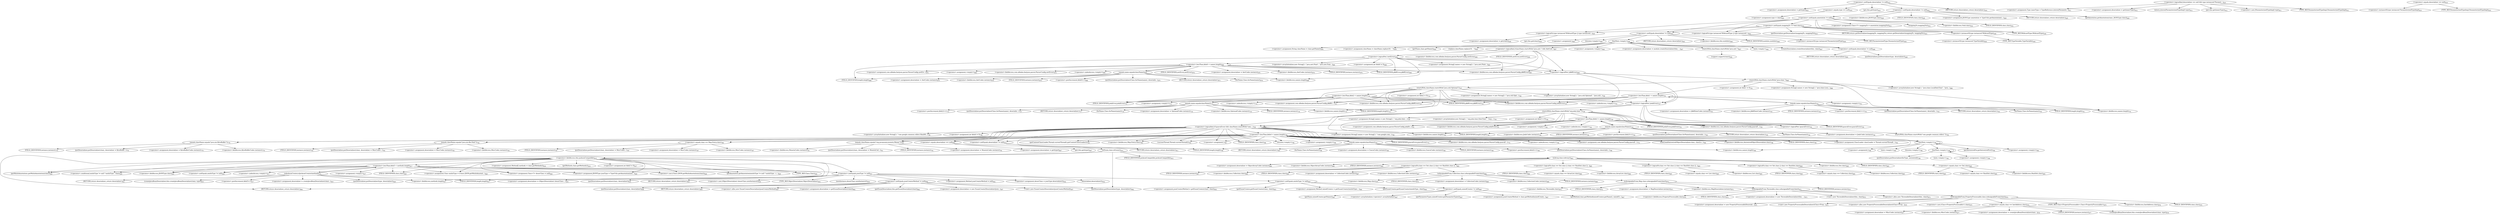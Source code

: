 digraph "getDeserializer" {  
"1599" [label = <(&lt;operator&gt;.assignment,deserializer = get(type))<SUB>623</SUB>> ]
"1666" [label = <(&lt;operator&gt;.assignment,)<SUB>646</SUB>> ]
"1697" [label = <(&lt;operator&gt;.assignment,String className = clazz.getName())<SUB>654</SUB>> ]
"1701" [label = <(&lt;operator&gt;.assignment,className = className.replace('$', '.'))<SUB>655</SUB>> ]
"2081" [label = <(&lt;operator&gt;.assignment,ClassLoader classLoader = Thread.currentThread(...)<SUB>794</SUB>> ]
"2424" [label = <(putDeserializer,putDeserializer(type, deserializer))<SUB>882</SUB>> ]
"2427" [label = <(RETURN,return deserializer;,return deserializer;)<SUB>884</SUB>> ]
"1564" [label = <(&lt;operator&gt;.logicalAnd,deserializer == null &amp;&amp; type instanceof Paramet...)<SUB>610</SUB>> ]
"1585" [label = <(&lt;operator&gt;.notEquals,deserializer != null)<SUB>615</SUB>> ]
"1592" [label = <(&lt;operator&gt;.equals,type == null)<SUB>619</SUB>> ]
"1601" [label = <(get,this.get(type))<SUB>623</SUB>> ]
"1604" [label = <(&lt;operator&gt;.notEquals,deserializer != null)<SUB>624</SUB>> ]
"1612" [label = <(&lt;operator&gt;.assignment,JSONType annotation = TypeUtils.getAnnotation(c...)<SUB>629</SUB>> ]
"1642" [label = <(&lt;operator&gt;.logicalOr,type instanceof WildcardType || type instanceof...)<SUB>638</SUB>> ]
"1659" [label = <(&lt;operator&gt;.notEquals,deserializer != null)<SUB>642</SUB>> ]
"1668" [label = <(iterator,&lt;empty&gt;)<SUB>646</SUB>> ]
"1673" [label = <(hasNext,&lt;empty&gt;)<SUB>646</SUB>> ]
"1699" [label = <(getName,clazz.getName())<SUB>654</SUB>> ]
"1703" [label = <(replace,className.replace('$', '.'))<SUB>655</SUB>> ]
"1708" [label = <(&lt;operator&gt;.logicalAnd,//
className.startsWith(&quot;java.awt.&quot;) &amp;&amp; AwtCod...)<SUB>657</SUB>> ]
"1780" [label = <(&lt;operator&gt;.logicalNot,!jdk8Error)<SUB>683</SUB>> ]
"1900" [label = <(&lt;operator&gt;.logicalNot,!jodaError)<SUB>727</SUB>> ]
"1968" [label = <(&lt;operator&gt;.logicalAnd,//
(!guavaError) &amp;&amp; className.startsWith(&quot;com....)<SUB>755</SUB>> ]
"2031" [label = <(equals,className.equals(&quot;java.nio.ByteBuffer&quot;))<SUB>778</SUB>> ]
"2043" [label = <(equals,className.equals(&quot;java.nio.file.Path&quot;))<SUB>782</SUB>> ]
"2055" [label = <(&lt;operator&gt;.equals,clazz == Map.Entry.class)<SUB>786</SUB>> ]
"2069" [label = <(equals,className.equals(&quot;org.javamoney.moneta.Money&quot;))<SUB>790</SUB>> ]
"2083" [label = <(getContextClassLoader,Thread.currentThread().getContextClassLoader())<SUB>794</SUB>> ]
"2128" [label = <(&lt;operator&gt;.equals,deserializer == null)<SUB>806</SUB>> ]
"2137" [label = <(&lt;operator&gt;.notEquals,deserializer != null)<SUB>810</SUB>> ]
"2144" [label = <(isEnum,clazz.isEnum())<SUB>814</SUB>> ]
"1565" [label = <(&lt;operator&gt;.equals,deserializer == null)<SUB>610</SUB>> ]
"1568" [label = <(&lt;operator&gt;.instanceOf,type instanceof ParameterizedTypeImpl)<SUB>610</SUB>> ]
"1573" [label = <(&lt;operator&gt;.assignment,Type innerType = TypeReference.intern((Paramete...)<SUB>611</SUB>> ]
"1580" [label = <(&lt;operator&gt;.assignment,deserializer = get(innerType))<SUB>612</SUB>> ]
"1589" [label = <(RETURN,return deserializer;,return deserializer;)<SUB>616</SUB>> ]
"1596" [label = <(&lt;operator&gt;.assignment,type = clazz)<SUB>620</SUB>> ]
"1608" [label = <(RETURN,return deserializer;,return deserializer;)<SUB>625</SUB>> ]
"1614" [label = <(getAnnotation,getAnnotation(clazz, JSONType.class))<SUB>629</SUB>> ]
"1621" [label = <(&lt;operator&gt;.notEquals,annotation != null)<SUB>630</SUB>> ]
"1643" [label = <(&lt;operator&gt;.logicalOr,type instanceof WildcardType || type instanceof...)<SUB>638</SUB>> ]
"1650" [label = <(&lt;operator&gt;.instanceOf,type instanceof ParameterizedType)<SUB>638</SUB>> ]
"1654" [label = <(&lt;operator&gt;.assignment,deserializer = get(clazz))<SUB>639</SUB>> ]
"1663" [label = <(RETURN,return deserializer;,return deserializer;)<SUB>643</SUB>> ]
"1669" [label = <(&lt;operator&gt;.fieldAccess,this.modules)<SUB>646</SUB>> ]
"1677" [label = <(&lt;operator&gt;.assignment,&lt;empty&gt;)<SUB>646</SUB>> ]
"1681" [label = <(&lt;operator&gt;.assignment,deserializer = module.createDeserializer(this, ...)<SUB>647</SUB>> ]
"1709" [label = <(startsWith,className.startsWith(&quot;java.awt.&quot;))<SUB>657</SUB>> ]
"1712" [label = <(support,support(clazz))<SUB>658</SUB>> ]
"1781" [label = <(&lt;operator&gt;.fieldAccess,com.alibaba.fastjson.parser.ParserConfig.jdk8Error)<SUB>683</SUB>> ]
"1901" [label = <(&lt;operator&gt;.fieldAccess,com.alibaba.fastjson.parser.ParserConfig.jodaError)<SUB>727</SUB>> ]
"1969" [label = <(&lt;operator&gt;.logicalNot,!guavaError)<SUB>755</SUB>> ]
"1973" [label = <(startsWith,className.startsWith(&quot;com.google.common.collect.&quot;))<SUB>756</SUB>> ]
"2035" [label = <(putDeserializer,putDeserializer(clazz, deserializer = ByteBuffe...)<SUB>779</SUB>> ]
"2047" [label = <(putDeserializer,putDeserializer(clazz, deserializer = MiscCodec...)<SUB>783</SUB>> ]
"2057" [label = <(&lt;operator&gt;.fieldAccess,Map.Entry.class)<SUB>786</SUB>> ]
"2061" [label = <(putDeserializer,putDeserializer(clazz, deserializer = MiscCodec...)<SUB>787</SUB>> ]
"2073" [label = <(putDeserializer,putDeserializer(clazz, deserializer = MonetaCod...)<SUB>791</SUB>> ]
"2084" [label = <(currentThread,Thread.currentThread())<SUB>794</SUB>> ]
"2089" [label = <(&lt;operator&gt;.assignment,)<SUB>796</SUB>> ]
"2132" [label = <(&lt;operator&gt;.assignment,deserializer = get(type))<SUB>807</SUB>> ]
"2141" [label = <(RETURN,return deserializer;,return deserializer;)<SUB>811</SUB>> ]
"2192" [label = <(&lt;operator&gt;.assignment,Class mixInType = (Class) JSON.getMixInAnnotati...)<SUB>826</SUB>> ]
"2200" [label = <(&lt;operator&gt;.assignment,Class&lt;?&gt; deserClass = null)<SUB>828</SUB>> ]
"2204" [label = <(&lt;operator&gt;.assignment,JSONType jsonType = TypeUtils.getAnnotation(mix...)<SUB>829</SUB>> ]
"2242" [label = <(&lt;operator&gt;.assignment,Method jsonCreatorMethod = null)<SUB>842</SUB>> ]
"2297" [label = <(&lt;operator&gt;.assignment,deserializer = getEnumDeserializer(clazz))<SUB>862</SUB>> ]
"1570" [label = <(TYPE_REF,ParameterizedTypeImpl,ParameterizedTypeImpl)<SUB>610</SUB>> ]
"1575" [label = <(intern,intern((ParameterizedTypeImpl) type))<SUB>611</SUB>> ]
"1582" [label = <(get,this.get(innerType))<SUB>612</SUB>> ]
"1617" [label = <(&lt;operator&gt;.fieldAccess,JSONType.class)<SUB>629</SUB>> ]
"1626" [label = <(&lt;operator&gt;.assignment,Class&lt;?&gt; mappingTo = annotation.mappingTo())<SUB>631</SUB>> ]
"1644" [label = <(&lt;operator&gt;.instanceOf,type instanceof WildcardType)<SUB>638</SUB>> ]
"1647" [label = <(&lt;operator&gt;.instanceOf,type instanceof TypeVariable)<SUB>638</SUB>> ]
"1652" [label = <(TYPE_REF,ParameterizedType,ParameterizedType)<SUB>638</SUB>> ]
"1656" [label = <(get,this.get(clazz))<SUB>639</SUB>> ]
"1671" [label = <(FIELD_IDENTIFIER,modules,modules)<SUB>646</SUB>> ]
"1679" [label = <(next,&lt;empty&gt;)<SUB>646</SUB>> ]
"1683" [label = <(createDeserializer,createDeserializer(this, clazz))<SUB>647</SUB>> ]
"1687" [label = <(&lt;operator&gt;.notEquals,deserializer != null)<SUB>648</SUB>> ]
"1717" [label = <(&lt;operator&gt;.logicalNot,!awtError)<SUB>659</SUB>> ]
"1783" [label = <(FIELD_IDENTIFIER,jdk8Error,jdk8Error)<SUB>683</SUB>> ]
"1903" [label = <(FIELD_IDENTIFIER,jodaError,jodaError)<SUB>727</SUB>> ]
"1970" [label = <(&lt;operator&gt;.fieldAccess,com.alibaba.fastjson.parser.ParserConfig.guavaE...)<SUB>755</SUB>> ]
"2037" [label = <(&lt;operator&gt;.assignment,deserializer = ByteBufferCodec.instance)<SUB>779</SUB>> ]
"2049" [label = <(&lt;operator&gt;.assignment,deserializer = MiscCodec.instance)<SUB>783</SUB>> ]
"2059" [label = <(FIELD_IDENTIFIER,class,class)<SUB>786</SUB>> ]
"2063" [label = <(&lt;operator&gt;.assignment,deserializer = MiscCodec.instance)<SUB>787</SUB>> ]
"2075" [label = <(&lt;operator&gt;.assignment,deserializer = MonetaCodec.instance)<SUB>791</SUB>> ]
"2091" [label = <(iterator,&lt;empty&gt;)<SUB>796</SUB>> ]
"2099" [label = <(hasNext,&lt;empty&gt;)<SUB>796</SUB>> ]
"2134" [label = <(get,this.get(type))<SUB>807</SUB>> ]
"2148" [label = <(&lt;operator&gt;.fieldAccess,this.jacksonCompatible)<SUB>815</SUB>> ]
"2194" [label = <(&lt;operator&gt;.cast,(Class) JSON.getMixInAnnotations(clazz))<SUB>826</SUB>> ]
"2206" [label = <(getAnnotation,getAnnotation(mixInType != null ? mixInType : c...)<SUB>829</SUB>> ]
"2218" [label = <(&lt;operator&gt;.notEquals,jsonType != null)<SUB>831</SUB>> ]
"2246" [label = <(&lt;operator&gt;.notEquals,mixInType != null)<SUB>843</SUB>> ]
"2282" [label = <(&lt;operator&gt;.notEquals,jsonCreatorMethod != null)<SUB>856</SUB>> ]
"2299" [label = <(getEnumDeserializer,this.getEnumDeserializer(clazz))<SUB>862</SUB>> ]
"2303" [label = <(isArray,clazz.isArray())<SUB>863</SUB>> ]
"1577" [label = <(&lt;operator&gt;.cast,(ParameterizedTypeImpl) type)<SUB>611</SUB>> ]
"1619" [label = <(FIELD_IDENTIFIER,class,class)<SUB>629</SUB>> ]
"1628" [label = <(mappingTo,mappingTo())<SUB>631</SUB>> ]
"1631" [label = <(&lt;operator&gt;.notEquals,mappingTo != Void.class)<SUB>632</SUB>> ]
"1646" [label = <(TYPE_REF,WildcardType,WildcardType)<SUB>638</SUB>> ]
"1649" [label = <(TYPE_REF,TypeVariable,TypeVariable)<SUB>638</SUB>> ]
"1691" [label = <(putDeserializer,putDeserializer(type, deserializer))<SUB>649</SUB>> ]
"1694" [label = <(RETURN,return deserializer;,return deserializer;)<SUB>650</SUB>> ]
"1718" [label = <(&lt;operator&gt;.fieldAccess,com.alibaba.fastjson.parser.ParserConfig.awtError)<SUB>659</SUB>> ]
"1723" [label = <(&lt;operator&gt;.assignment,String[] names = new String[] { &quot;java.awt.Point...)<SUB>660</SUB>> ]
"1774" [label = <(&lt;operator&gt;.assignment,deserializer = AwtCodec.instance)<SUB>679</SUB>> ]
"1972" [label = <(FIELD_IDENTIFIER,guavaError,guavaError)<SUB>755</SUB>> ]
"1980" [label = <(&lt;operator&gt;.assignment,String[] names = new String[] { &quot;com.google.com...)<SUB>758</SUB>> ]
"2039" [label = <(&lt;operator&gt;.fieldAccess,ByteBufferCodec.instance)<SUB>779</SUB>> ]
"2051" [label = <(&lt;operator&gt;.fieldAccess,MiscCodec.instance)<SUB>783</SUB>> ]
"2065" [label = <(&lt;operator&gt;.fieldAccess,MiscCodec.instance)<SUB>787</SUB>> ]
"2077" [label = <(&lt;operator&gt;.fieldAccess,MonetaCodec.instance)<SUB>791</SUB>> ]
"2092" [label = <(load,load(AutowiredObjectDeserializer.class, classLo...)<SUB>796</SUB>> ]
"2103" [label = <(&lt;operator&gt;.assignment,&lt;empty&gt;)<SUB>796</SUB>> ]
"2108" [label = <(&lt;operator&gt;.assignment,)<SUB>798</SUB>> ]
"2150" [label = <(FIELD_IDENTIFIER,jacksonCompatible,jacksonCompatible)<SUB>815</SUB>> ]
"2153" [label = <(&lt;operator&gt;.assignment,Method[] methods = clazz.getMethods())<SUB>816</SUB>> ]
"2195" [label = <(TYPE_REF,Class,Class)<SUB>826</SUB>> ]
"2196" [label = <(getMixInAnnotations,getMixInAnnotations(clazz))<SUB>826</SUB>> ]
"2208" [label = <(&lt;operator&gt;.conditional,mixInType != null ? mixInType : clazz)<SUB>829</SUB>> ]
"2214" [label = <(&lt;operator&gt;.fieldAccess,JSONType.class)<SUB>829</SUB>> ]
"2222" [label = <(&lt;operator&gt;.assignment,deserClass = jsonType.deserializer())<SUB>832</SUB>> ]
"2251" [label = <(&lt;operator&gt;.assignment,Method mixedCreator = getEnumCreator(mixInType,...)<SUB>844</SUB>> ]
"2286" [label = <(&lt;operator&gt;.assignment,deserializer = new EnumCreatorDeserializer(json...)<SUB>857</SUB>> ]
"2289" [label = <(&lt;init&gt;,new EnumCreatorDeserializer(jsonCreatorMethod))<SUB>857</SUB>> ]
"2292" [label = <(putDeserializer,putDeserializer(clazz, deserializer))<SUB>858</SUB>> ]
"2295" [label = <(RETURN,return deserializer;,return deserializer;)<SUB>859</SUB>> ]
"2306" [label = <(&lt;operator&gt;.assignment,deserializer = ObjectArrayCodec.instance)<SUB>864</SUB>> ]
"1578" [label = <(TYPE_REF,ParameterizedTypeImpl,ParameterizedTypeImpl)<SUB>611</SUB>> ]
"1633" [label = <(&lt;operator&gt;.fieldAccess,Void.class)<SUB>632</SUB>> ]
"1637" [label = <(RETURN,return getDeserializer(mappingTo, mappingTo);,return getDeserializer(mappingTo, mappingTo);)<SUB>633</SUB>> ]
"1720" [label = <(FIELD_IDENTIFIER,awtError,awtError)<SUB>659</SUB>> ]
"1725" [label = <(&lt;operator&gt;.arrayInitializer,new String[] { &quot;java.awt.Point&quot;, &quot;java.awt.Font...)<SUB>660</SUB>> ]
"1776" [label = <(&lt;operator&gt;.fieldAccess,AwtCodec.instance)<SUB>679</SUB>> ]
"1788" [label = <(startsWith,className.startsWith(&quot;java.time.&quot;))<SUB>685</SUB>> ]
"1894" [label = <(&lt;operator&gt;.assignment,com.alibaba.fastjson.parser.ParserConfig.jdk8Er...)<SUB>723</SUB>> ]
"1908" [label = <(startsWith,className.startsWith(&quot;org.joda.time.&quot;))<SUB>729</SUB>> ]
"1962" [label = <(&lt;operator&gt;.assignment,com.alibaba.fastjson.parser.ParserConfig.jodaEr...)<SUB>751</SUB>> ]
"1982" [label = <(&lt;operator&gt;.arrayInitializer,new String[] { &quot;com.google.common.collect.HashM...)<SUB>758</SUB>> ]
"1990" [label = <(&lt;operator&gt;.assignment,int $idx4 = 0)<SUB>766</SUB>> ]
"1993" [label = <(&lt;operator&gt;.lessThan,$idx4 &lt; names.length)<SUB>766</SUB>> ]
"1998" [label = <(&lt;operator&gt;.postIncrement,$idx4++)<SUB>766</SUB>> ]
"2025" [label = <(&lt;operator&gt;.assignment,com.alibaba.fastjson.parser.ParserConfig.guavaE...)<SUB>774</SUB>> ]
"2041" [label = <(FIELD_IDENTIFIER,instance,instance)<SUB>779</SUB>> ]
"2053" [label = <(FIELD_IDENTIFIER,instance,instance)<SUB>783</SUB>> ]
"2067" [label = <(FIELD_IDENTIFIER,instance,instance)<SUB>787</SUB>> ]
"2079" [label = <(FIELD_IDENTIFIER,instance,instance)<SUB>791</SUB>> ]
"2094" [label = <(&lt;operator&gt;.fieldAccess,AutowiredObjectDeserializer.class)<SUB>796</SUB>> ]
"2105" [label = <(next,&lt;empty&gt;)<SUB>796</SUB>> ]
"2110" [label = <(iterator,&lt;empty&gt;)<SUB>798</SUB>> ]
"2114" [label = <(hasNext,&lt;empty&gt;)<SUB>798</SUB>> ]
"2155" [label = <(getMethods,clazz.getMethods())<SUB>816</SUB>> ]
"2159" [label = <(&lt;operator&gt;.assignment,int $idx5 = 0)<SUB>817</SUB>> ]
"2162" [label = <(&lt;operator&gt;.lessThan,$idx5 &lt; methods.length)<SUB>817</SUB>> ]
"2167" [label = <(&lt;operator&gt;.postIncrement,$idx5++)<SUB>817</SUB>> ]
"2209" [label = <(&lt;operator&gt;.notEquals,mixInType != null)<SUB>829</SUB>> ]
"2216" [label = <(FIELD_IDENTIFIER,class,class)<SUB>829</SUB>> ]
"2224" [label = <(deserializer,deserializer())<SUB>832</SUB>> ]
"2253" [label = <(getEnumCreator,getEnumCreator(mixInType, clazz))<SUB>844</SUB>> ]
"2257" [label = <(&lt;operator&gt;.notEquals,mixedCreator != null)<SUB>845</SUB>> ]
"2276" [label = <(&lt;operator&gt;.assignment,jsonCreatorMethod = getEnumCreator(clazz, clazz))<SUB>853</SUB>> ]
"2288" [label = <(&lt;operator&gt;.alloc,new EnumCreatorDeserializer(jsonCreatorMethod))<SUB>857</SUB>> ]
"2308" [label = <(&lt;operator&gt;.fieldAccess,ObjectArrayCodec.instance)<SUB>864</SUB>> ]
"2313" [label = <(&lt;operator&gt;.logicalOr,clazz == Set.class || clazz == HashSet.class ||...)<SUB>865</SUB>> ]
"1635" [label = <(FIELD_IDENTIFIER,class,class)<SUB>632</SUB>> ]
"1638" [label = <(getDeserializer,getDeserializer(mappingTo, mappingTo))<SUB>633</SUB>> ]
"1778" [label = <(FIELD_IDENTIFIER,instance,instance)<SUB>679</SUB>> ]
"1793" [label = <(&lt;operator&gt;.assignment,String[] names = new String[] { &quot;java.time.Loca...)<SUB>686</SUB>> ]
"1895" [label = <(&lt;operator&gt;.fieldAccess,com.alibaba.fastjson.parser.ParserConfig.jdk8Error)<SUB>723</SUB>> ]
"1913" [label = <(&lt;operator&gt;.assignment,String[] names = new String[] { &quot;org.joda.time....)<SUB>730</SUB>> ]
"1963" [label = <(&lt;operator&gt;.fieldAccess,com.alibaba.fastjson.parser.ParserConfig.jodaError)<SUB>751</SUB>> ]
"1995" [label = <(&lt;operator&gt;.fieldAccess,names.length)<SUB>766</SUB>> ]
"2002" [label = <(&lt;operator&gt;.assignment,&lt;empty&gt;)<SUB>766</SUB>> ]
"2026" [label = <(&lt;operator&gt;.fieldAccess,com.alibaba.fastjson.parser.ParserConfig.guavaE...)<SUB>774</SUB>> ]
"2096" [label = <(FIELD_IDENTIFIER,class,class)<SUB>796</SUB>> ]
"2111" [label = <(getAutowiredFor,getAutowiredFor())<SUB>798</SUB>> ]
"2118" [label = <(&lt;operator&gt;.assignment,&lt;empty&gt;)<SUB>798</SUB>> ]
"2122" [label = <(putDeserializer,putDeserializer(forType, autowired))<SUB>799</SUB>> ]
"2164" [label = <(&lt;operator&gt;.fieldAccess,methods.length)<SUB>817</SUB>> ]
"2171" [label = <(&lt;operator&gt;.assignment,&lt;empty&gt;)<SUB>817</SUB>> ]
"2228" [label = <(&lt;operator&gt;.assignment,deserializer = (ObjectDeserializer) deserClass....)<SUB>834</SUB>> ]
"2234" [label = <(putDeserializer,putDeserializer(clazz, deserializer))<SUB>835</SUB>> ]
"2237" [label = <(RETURN,return deserializer;,return deserializer;)<SUB>836</SUB>> ]
"2278" [label = <(getEnumCreator,getEnumCreator(clazz, clazz))<SUB>853</SUB>> ]
"2310" [label = <(FIELD_IDENTIFIER,instance,instance)<SUB>864</SUB>> ]
"2314" [label = <(&lt;operator&gt;.logicalOr,clazz == Set.class || clazz == HashSet.class ||...)<SUB>865</SUB>> ]
"2337" [label = <(&lt;operator&gt;.equals,clazz == ArrayList.class)<SUB>866</SUB>> ]
"2343" [label = <(&lt;operator&gt;.assignment,deserializer = CollectionCodec.instance)<SUB>867</SUB>> ]
"1734" [label = <(&lt;operator&gt;.assignment,int $idx0 = 0)<SUB>668</SUB>> ]
"1737" [label = <(&lt;operator&gt;.lessThan,$idx0 &lt; names.length)<SUB>668</SUB>> ]
"1742" [label = <(&lt;operator&gt;.postIncrement,$idx0++)<SUB>668</SUB>> ]
"1769" [label = <(&lt;operator&gt;.assignment,com.alibaba.fastjson.parser.ParserConfig.awtErr...)<SUB>676</SUB>> ]
"1795" [label = <(&lt;operator&gt;.arrayInitializer,new String[] { &quot;java.time.LocalDateTime&quot;, &quot;java...)<SUB>686</SUB>> ]
"1810" [label = <(&lt;operator&gt;.assignment,int $idx1 = 0)<SUB>701</SUB>> ]
"1813" [label = <(&lt;operator&gt;.lessThan,$idx1 &lt; names.length)<SUB>701</SUB>> ]
"1818" [label = <(&lt;operator&gt;.postIncrement,$idx1++)<SUB>701</SUB>> ]
"1845" [label = <(startsWith,className.startsWith(&quot;java.util.Optional&quot;))<SUB>707</SUB>> ]
"1897" [label = <(FIELD_IDENTIFIER,jdk8Error,jdk8Error)<SUB>723</SUB>> ]
"1915" [label = <(&lt;operator&gt;.arrayInitializer,new String[] { &quot;org.joda.time.DateTime&quot;, &quot;org.j...)<SUB>730</SUB>> ]
"1927" [label = <(&lt;operator&gt;.assignment,int $idx3 = 0)<SUB>742</SUB>> ]
"1930" [label = <(&lt;operator&gt;.lessThan,$idx3 &lt; names.length)<SUB>742</SUB>> ]
"1935" [label = <(&lt;operator&gt;.postIncrement,$idx3++)<SUB>742</SUB>> ]
"1965" [label = <(FIELD_IDENTIFIER,jodaError,jodaError)<SUB>751</SUB>> ]
"1997" [label = <(FIELD_IDENTIFIER,length,length)<SUB>766</SUB>> ]
"2004" [label = <(&lt;operator&gt;.indexAccess,&lt;empty&gt;)<SUB>766</SUB>> ]
"2008" [label = <(equals,name.equals(className))<SUB>767</SUB>> ]
"2028" [label = <(FIELD_IDENTIFIER,guavaError,guavaError)<SUB>774</SUB>> ]
"2120" [label = <(next,&lt;empty&gt;)<SUB>798</SUB>> ]
"2166" [label = <(FIELD_IDENTIFIER,length,length)<SUB>817</SUB>> ]
"2173" [label = <(&lt;operator&gt;.indexAccess,&lt;empty&gt;)<SUB>817</SUB>> ]
"2177" [label = <(isJacksonCreator,isJacksonCreator(method))<SUB>818</SUB>> ]
"2230" [label = <(&lt;operator&gt;.cast,(ObjectDeserializer) deserClass.newInstance())<SUB>834</SUB>> ]
"2315" [label = <(&lt;operator&gt;.logicalOr,clazz == Set.class || clazz == HashSet.class ||...)<SUB>865</SUB>> ]
"2332" [label = <(&lt;operator&gt;.equals,clazz == List.class)<SUB>865</SUB>> ]
"2339" [label = <(&lt;operator&gt;.fieldAccess,ArrayList.class)<SUB>866</SUB>> ]
"2345" [label = <(&lt;operator&gt;.fieldAccess,CollectionCodec.instance)<SUB>867</SUB>> ]
"2350" [label = <(isAssignableFrom,Collection.class.isAssignableFrom(clazz))<SUB>868</SUB>> ]
"1739" [label = <(&lt;operator&gt;.fieldAccess,names.length)<SUB>668</SUB>> ]
"1746" [label = <(&lt;operator&gt;.assignment,&lt;empty&gt;)<SUB>668</SUB>> ]
"1770" [label = <(&lt;operator&gt;.fieldAccess,com.alibaba.fastjson.parser.ParserConfig.awtError)<SUB>676</SUB>> ]
"1815" [label = <(&lt;operator&gt;.fieldAccess,names.length)<SUB>701</SUB>> ]
"1822" [label = <(&lt;operator&gt;.assignment,&lt;empty&gt;)<SUB>701</SUB>> ]
"1850" [label = <(&lt;operator&gt;.assignment,String[] names = new String[] { &quot;java.util.Opti...)<SUB>708</SUB>> ]
"1932" [label = <(&lt;operator&gt;.fieldAccess,names.length)<SUB>742</SUB>> ]
"1939" [label = <(&lt;operator&gt;.assignment,&lt;empty&gt;)<SUB>742</SUB>> ]
"2012" [label = <(putDeserializer,putDeserializer(Class.forName(name), deserializ...)<SUB>768</SUB>> ]
"2021" [label = <(RETURN,return deserializer;,return deserializer;)<SUB>769</SUB>> ]
"2181" [label = <(&lt;operator&gt;.assignment,deserializer = createJavaBeanDeserializer(clazz...)<SUB>819</SUB>> ]
"2186" [label = <(putDeserializer,putDeserializer(type, deserializer))<SUB>820</SUB>> ]
"2189" [label = <(RETURN,return deserializer;,return deserializer;)<SUB>821</SUB>> ]
"2231" [label = <(TYPE_REF,ObjectDeserializer,ObjectDeserializer)<SUB>834</SUB>> ]
"2232" [label = <(newInstance,deserClass.newInstance())<SUB>834</SUB>> ]
"2263" [label = <(&lt;operator&gt;.assignment,jsonCreatorMethod = clazz.getMethod(mixedCreato...)<SUB>847</SUB>> ]
"2316" [label = <(&lt;operator&gt;.logicalOr,clazz == Set.class || clazz == HashSet.class)<SUB>865</SUB>> ]
"2327" [label = <(&lt;operator&gt;.equals,clazz == Collection.class)<SUB>865</SUB>> ]
"2334" [label = <(&lt;operator&gt;.fieldAccess,List.class)<SUB>865</SUB>> ]
"2341" [label = <(FIELD_IDENTIFIER,class,class)<SUB>866</SUB>> ]
"2347" [label = <(FIELD_IDENTIFIER,instance,instance)<SUB>867</SUB>> ]
"2351" [label = <(&lt;operator&gt;.fieldAccess,Collection.class)<SUB>868</SUB>> ]
"2356" [label = <(&lt;operator&gt;.assignment,deserializer = CollectionCodec.instance)<SUB>869</SUB>> ]
"1741" [label = <(FIELD_IDENTIFIER,length,length)<SUB>668</SUB>> ]
"1748" [label = <(&lt;operator&gt;.indexAccess,&lt;empty&gt;)<SUB>668</SUB>> ]
"1752" [label = <(equals,name.equals(className))<SUB>669</SUB>> ]
"1772" [label = <(FIELD_IDENTIFIER,awtError,awtError)<SUB>676</SUB>> ]
"1817" [label = <(FIELD_IDENTIFIER,length,length)<SUB>701</SUB>> ]
"1824" [label = <(&lt;operator&gt;.indexAccess,&lt;empty&gt;)<SUB>701</SUB>> ]
"1828" [label = <(equals,name.equals(className))<SUB>702</SUB>> ]
"1852" [label = <(&lt;operator&gt;.arrayInitializer,new String[] { &quot;java.util.Optional&quot;, &quot;java.util...)<SUB>708</SUB>> ]
"1859" [label = <(&lt;operator&gt;.assignment,int $idx2 = 0)<SUB>714</SUB>> ]
"1862" [label = <(&lt;operator&gt;.lessThan,$idx2 &lt; names.length)<SUB>714</SUB>> ]
"1867" [label = <(&lt;operator&gt;.postIncrement,$idx2++)<SUB>714</SUB>> ]
"1934" [label = <(FIELD_IDENTIFIER,length,length)<SUB>742</SUB>> ]
"1941" [label = <(&lt;operator&gt;.indexAccess,&lt;empty&gt;)<SUB>742</SUB>> ]
"1945" [label = <(equals,name.equals(className))<SUB>743</SUB>> ]
"2013" [label = <(forName,Class.forName(name))<SUB>768</SUB>> ]
"2016" [label = <(&lt;operator&gt;.assignment,deserializer = GuavaCodec.instance)<SUB>768</SUB>> ]
"2183" [label = <(createJavaBeanDeserializer,this.createJavaBeanDeserializer(clazz, type))<SUB>819</SUB>> ]
"2265" [label = <(getMethod,clazz.getMethod(mixedCreator.getName(), mixedCr...)<SUB>847</SUB>> ]
"2317" [label = <(&lt;operator&gt;.equals,clazz == Set.class)<SUB>865</SUB>> ]
"2322" [label = <(&lt;operator&gt;.equals,clazz == HashSet.class)<SUB>865</SUB>> ]
"2329" [label = <(&lt;operator&gt;.fieldAccess,Collection.class)<SUB>865</SUB>> ]
"2336" [label = <(FIELD_IDENTIFIER,class,class)<SUB>865</SUB>> ]
"2353" [label = <(FIELD_IDENTIFIER,class,class)<SUB>868</SUB>> ]
"2358" [label = <(&lt;operator&gt;.fieldAccess,CollectionCodec.instance)<SUB>869</SUB>> ]
"2363" [label = <(isAssignableFrom,Map.class.isAssignableFrom(clazz))<SUB>870</SUB>> ]
"1756" [label = <(putDeserializer,putDeserializer(Class.forName(name), deserializ...)<SUB>670</SUB>> ]
"1765" [label = <(RETURN,return deserializer;,return deserializer;)<SUB>671</SUB>> ]
"1832" [label = <(putDeserializer,putDeserializer(Class.forName(name), deserializ...)<SUB>703</SUB>> ]
"1841" [label = <(RETURN,return deserializer;,return deserializer;)<SUB>704</SUB>> ]
"1864" [label = <(&lt;operator&gt;.fieldAccess,names.length)<SUB>714</SUB>> ]
"1871" [label = <(&lt;operator&gt;.assignment,&lt;empty&gt;)<SUB>714</SUB>> ]
"1949" [label = <(putDeserializer,putDeserializer(Class.forName(name), deserializ...)<SUB>744</SUB>> ]
"1958" [label = <(RETURN,return deserializer;,return deserializer;)<SUB>745</SUB>> ]
"2018" [label = <(&lt;operator&gt;.fieldAccess,GuavaCodec.instance)<SUB>768</SUB>> ]
"2267" [label = <(getName,mixedCreator.getName())<SUB>847</SUB>> ]
"2269" [label = <(&lt;operator&gt;.arrayInitializer,&lt;operator&gt;.arrayInitializer)<SUB>847</SUB>> ]
"2319" [label = <(&lt;operator&gt;.fieldAccess,Set.class)<SUB>865</SUB>> ]
"2324" [label = <(&lt;operator&gt;.fieldAccess,HashSet.class)<SUB>865</SUB>> ]
"2331" [label = <(FIELD_IDENTIFIER,class,class)<SUB>865</SUB>> ]
"2360" [label = <(FIELD_IDENTIFIER,instance,instance)<SUB>869</SUB>> ]
"2364" [label = <(&lt;operator&gt;.fieldAccess,Map.class)<SUB>870</SUB>> ]
"2369" [label = <(&lt;operator&gt;.assignment,deserializer = MapDeserializer.instance)<SUB>871</SUB>> ]
"1757" [label = <(forName,Class.forName(name))<SUB>670</SUB>> ]
"1760" [label = <(&lt;operator&gt;.assignment,deserializer = AwtCodec.instance)<SUB>670</SUB>> ]
"1833" [label = <(forName,Class.forName(name))<SUB>703</SUB>> ]
"1836" [label = <(&lt;operator&gt;.assignment,deserializer = Jdk8DateCodec.instance)<SUB>703</SUB>> ]
"1866" [label = <(FIELD_IDENTIFIER,length,length)<SUB>714</SUB>> ]
"1873" [label = <(&lt;operator&gt;.indexAccess,&lt;empty&gt;)<SUB>714</SUB>> ]
"1877" [label = <(equals,name.equals(className))<SUB>715</SUB>> ]
"1950" [label = <(forName,Class.forName(name))<SUB>744</SUB>> ]
"1953" [label = <(&lt;operator&gt;.assignment,deserializer = JodaCodec.instance)<SUB>744</SUB>> ]
"2020" [label = <(FIELD_IDENTIFIER,instance,instance)<SUB>768</SUB>> ]
"2270" [label = <(getParameterTypes,mixedCreator.getParameterTypes())<SUB>847</SUB>> ]
"2321" [label = <(FIELD_IDENTIFIER,class,class)<SUB>865</SUB>> ]
"2326" [label = <(FIELD_IDENTIFIER,class,class)<SUB>865</SUB>> ]
"2366" [label = <(FIELD_IDENTIFIER,class,class)<SUB>870</SUB>> ]
"2371" [label = <(&lt;operator&gt;.fieldAccess,MapDeserializer.instance)<SUB>871</SUB>> ]
"2376" [label = <(isAssignableFrom,Throwable.class.isAssignableFrom(clazz))<SUB>872</SUB>> ]
"1762" [label = <(&lt;operator&gt;.fieldAccess,AwtCodec.instance)<SUB>670</SUB>> ]
"1838" [label = <(&lt;operator&gt;.fieldAccess,Jdk8DateCodec.instance)<SUB>703</SUB>> ]
"1881" [label = <(putDeserializer,putDeserializer(Class.forName(name), deserializ...)<SUB>716</SUB>> ]
"1890" [label = <(RETURN,return deserializer;,return deserializer;)<SUB>717</SUB>> ]
"1955" [label = <(&lt;operator&gt;.fieldAccess,JodaCodec.instance)<SUB>744</SUB>> ]
"2373" [label = <(FIELD_IDENTIFIER,instance,instance)<SUB>871</SUB>> ]
"2377" [label = <(&lt;operator&gt;.fieldAccess,Throwable.class)<SUB>872</SUB>> ]
"2382" [label = <(&lt;operator&gt;.assignment,deserializer = new ThrowableDeserializer(this, ...)<SUB>873</SUB>> ]
"2385" [label = <(&lt;init&gt;,new ThrowableDeserializer(this, clazz))<SUB>873</SUB>> ]
"1764" [label = <(FIELD_IDENTIFIER,instance,instance)<SUB>670</SUB>> ]
"1840" [label = <(FIELD_IDENTIFIER,instance,instance)<SUB>703</SUB>> ]
"1882" [label = <(forName,Class.forName(name))<SUB>716</SUB>> ]
"1885" [label = <(&lt;operator&gt;.assignment,deserializer = OptionalCodec.instance)<SUB>716</SUB>> ]
"1957" [label = <(FIELD_IDENTIFIER,instance,instance)<SUB>744</SUB>> ]
"2379" [label = <(FIELD_IDENTIFIER,class,class)<SUB>872</SUB>> ]
"2384" [label = <(&lt;operator&gt;.alloc,new ThrowableDeserializer(this, clazz))<SUB>873</SUB>> ]
"2390" [label = <(isAssignableFrom,PropertyProcessable.class.isAssignableFrom(clazz))<SUB>874</SUB>> ]
"1887" [label = <(&lt;operator&gt;.fieldAccess,OptionalCodec.instance)<SUB>716</SUB>> ]
"2391" [label = <(&lt;operator&gt;.fieldAccess,PropertyProcessable.class)<SUB>874</SUB>> ]
"2396" [label = <(&lt;operator&gt;.assignment,deserializer = new PropertyProcessableDeseriali...)<SUB>875</SUB>> ]
"2399" [label = <(&lt;init&gt;,new PropertyProcessableDeserializer((Class&lt;Prop...)<SUB>875</SUB>> ]
"1889" [label = <(FIELD_IDENTIFIER,instance,instance)<SUB>716</SUB>> ]
"2393" [label = <(FIELD_IDENTIFIER,class,class)<SUB>874</SUB>> ]
"2398" [label = <(&lt;operator&gt;.alloc,new PropertyProcessableDeserializer((Class&lt;Prop...)<SUB>875</SUB>> ]
"2401" [label = <(&lt;operator&gt;.cast,(Class&lt;PropertyProcessable&gt;) clazz)<SUB>875</SUB>> ]
"2406" [label = <(&lt;operator&gt;.equals,clazz == InetAddress.class)<SUB>876</SUB>> ]
"2402" [label = <(TYPE_REF,Class&lt;PropertyProcessable&gt;,Class&lt;PropertyProcessable&gt;)<SUB>875</SUB>> ]
"2408" [label = <(&lt;operator&gt;.fieldAccess,InetAddress.class)<SUB>876</SUB>> ]
"2412" [label = <(&lt;operator&gt;.assignment,deserializer = MiscCodec.instance)<SUB>877</SUB>> ]
"2410" [label = <(FIELD_IDENTIFIER,class,class)<SUB>876</SUB>> ]
"2414" [label = <(&lt;operator&gt;.fieldAccess,MiscCodec.instance)<SUB>877</SUB>> ]
"2419" [label = <(&lt;operator&gt;.assignment,deserializer = createJavaBeanDeserializer(clazz...)<SUB>879</SUB>> ]
"2416" [label = <(FIELD_IDENTIFIER,instance,instance)<SUB>877</SUB>> ]
"2421" [label = <(createJavaBeanDeserializer,this.createJavaBeanDeserializer(clazz, type))<SUB>879</SUB>> ]
  "1564" -> "1580" 
  "1564" -> "1575" 
  "1564" -> "1582" 
  "1564" -> "1577" 
  "1564" -> "1578" 
  "1564" -> "1573" 
  "1585" -> "1601" 
  "1585" -> "1604" 
  "1585" -> "1592" 
  "1585" -> "1599" 
  "1585" -> "1589" 
  "1592" -> "1596" 
  "1604" -> "1619" 
  "1604" -> "1612" 
  "1604" -> "1621" 
  "1604" -> "1617" 
  "1604" -> "1608" 
  "1604" -> "1614" 
  "1642" -> "1656" 
  "1642" -> "1654" 
  "1659" -> "1669" 
  "1659" -> "1673" 
  "1659" -> "1668" 
  "1659" -> "1666" 
  "1659" -> "1671" 
  "1659" -> "1663" 
  "1673" -> "1687" 
  "1673" -> "1708" 
  "1673" -> "1701" 
  "1673" -> "1683" 
  "1673" -> "1703" 
  "1673" -> "1681" 
  "1673" -> "1699" 
  "1673" -> "1709" 
  "1673" -> "1677" 
  "1673" -> "1697" 
  "1673" -> "1679" 
  "1708" -> "1717" 
  "1708" -> "1781" 
  "1708" -> "1720" 
  "1708" -> "1783" 
  "1708" -> "1718" 
  "1708" -> "1780" 
  "1780" -> "1901" 
  "1780" -> "1903" 
  "1780" -> "1900" 
  "1780" -> "1788" 
  "1900" -> "1969" 
  "1900" -> "1908" 
  "1900" -> "1968" 
  "1900" -> "1970" 
  "1900" -> "1972" 
  "1968" -> "1993" 
  "1968" -> "1995" 
  "1968" -> "2089" 
  "1968" -> "2059" 
  "1968" -> "2081" 
  "1968" -> "1997" 
  "1968" -> "2096" 
  "1968" -> "2069" 
  "1968" -> "2084" 
  "1968" -> "1980" 
  "1968" -> "2091" 
  "1968" -> "2031" 
  "1968" -> "2055" 
  "1968" -> "2057" 
  "1968" -> "2094" 
  "1968" -> "2043" 
  "1968" -> "1982" 
  "1968" -> "1990" 
  "1968" -> "2099" 
  "1968" -> "2092" 
  "1968" -> "2137" 
  "1968" -> "2128" 
  "1968" -> "2083" 
  "2031" -> "2041" 
  "2031" -> "2039" 
  "2031" -> "2035" 
  "2031" -> "2037" 
  "2043" -> "2049" 
  "2043" -> "2047" 
  "2043" -> "2051" 
  "2043" -> "2053" 
  "2055" -> "2061" 
  "2055" -> "2063" 
  "2055" -> "2065" 
  "2055" -> "2067" 
  "2069" -> "2077" 
  "2069" -> "2079" 
  "2069" -> "2075" 
  "2069" -> "2073" 
  "2128" -> "2134" 
  "2128" -> "2132" 
  "2137" -> "2141" 
  "2137" -> "2144" 
  "2144" -> "2303" 
  "2144" -> "2148" 
  "2144" -> "2424" 
  "2144" -> "2150" 
  "2144" -> "2427" 
  "1565" -> "1568" 
  "1565" -> "1570" 
  "1621" -> "1633" 
  "1621" -> "1644" 
  "1621" -> "1626" 
  "1621" -> "1646" 
  "1621" -> "1635" 
  "1621" -> "1643" 
  "1621" -> "1631" 
  "1621" -> "1642" 
  "1621" -> "1659" 
  "1621" -> "1628" 
  "1643" -> "1652" 
  "1643" -> "1650" 
  "1709" -> "1712" 
  "1969" -> "1973" 
  "1644" -> "1649" 
  "1644" -> "1647" 
  "1687" -> "1694" 
  "1687" -> "1673" 
  "1687" -> "1691" 
  "1717" -> "1781" 
  "1717" -> "1741" 
  "1717" -> "1737" 
  "1717" -> "1725" 
  "1717" -> "1783" 
  "1717" -> "1723" 
  "1717" -> "1739" 
  "1717" -> "1734" 
  "1717" -> "1780" 
  "2099" -> "2108" 
  "2099" -> "2103" 
  "2099" -> "2105" 
  "2099" -> "2114" 
  "2099" -> "2111" 
  "2099" -> "2099" 
  "2099" -> "2110" 
  "2148" -> "2216" 
  "2148" -> "2209" 
  "2148" -> "2200" 
  "2148" -> "2195" 
  "2148" -> "2206" 
  "2148" -> "2153" 
  "2148" -> "2196" 
  "2148" -> "2162" 
  "2148" -> "2218" 
  "2148" -> "2159" 
  "2148" -> "2155" 
  "2148" -> "2208" 
  "2148" -> "2164" 
  "2148" -> "2214" 
  "2148" -> "2194" 
  "2148" -> "2204" 
  "2148" -> "2192" 
  "2148" -> "2166" 
  "2218" -> "2282" 
  "2218" -> "2232" 
  "2218" -> "2234" 
  "2218" -> "2224" 
  "2218" -> "2231" 
  "2218" -> "2246" 
  "2218" -> "2222" 
  "2218" -> "2230" 
  "2218" -> "2228" 
  "2218" -> "2242" 
  "2218" -> "2237" 
  "2246" -> "2257" 
  "2246" -> "2253" 
  "2246" -> "2251" 
  "2246" -> "2278" 
  "2246" -> "2276" 
  "2282" -> "2289" 
  "2282" -> "2292" 
  "2282" -> "2297" 
  "2282" -> "2299" 
  "2282" -> "2295" 
  "2282" -> "2424" 
  "2282" -> "2288" 
  "2282" -> "2286" 
  "2282" -> "2427" 
  "2303" -> "2310" 
  "2303" -> "2321" 
  "2303" -> "2313" 
  "2303" -> "2308" 
  "2303" -> "2317" 
  "2303" -> "2315" 
  "2303" -> "2319" 
  "2303" -> "2314" 
  "2303" -> "2316" 
  "2303" -> "2306" 
  "1631" -> "1644" 
  "1631" -> "1637" 
  "1631" -> "1646" 
  "1631" -> "1643" 
  "1631" -> "1642" 
  "1631" -> "1659" 
  "1631" -> "1638" 
  "1788" -> "1793" 
  "1788" -> "1817" 
  "1788" -> "1795" 
  "1788" -> "1815" 
  "1788" -> "1810" 
  "1788" -> "1813" 
  "1788" -> "1845" 
  "1908" -> "1934" 
  "1908" -> "1969" 
  "1908" -> "1927" 
  "1908" -> "1913" 
  "1908" -> "1932" 
  "1908" -> "1968" 
  "1908" -> "1970" 
  "1908" -> "1915" 
  "1908" -> "1965" 
  "1908" -> "1930" 
  "1908" -> "1963" 
  "1908" -> "1972" 
  "1908" -> "1962" 
  "1993" -> "2028" 
  "1993" -> "2089" 
  "1993" -> "2059" 
  "1993" -> "2081" 
  "1993" -> "2025" 
  "1993" -> "2002" 
  "1993" -> "2096" 
  "1993" -> "2069" 
  "1993" -> "2084" 
  "1993" -> "2008" 
  "1993" -> "2091" 
  "1993" -> "2031" 
  "1993" -> "2055" 
  "1993" -> "2057" 
  "1993" -> "2094" 
  "1993" -> "2043" 
  "1993" -> "2026" 
  "1993" -> "2099" 
  "1993" -> "2092" 
  "1993" -> "2137" 
  "1993" -> "2128" 
  "1993" -> "2083" 
  "1993" -> "2004" 
  "2114" -> "2114" 
  "2114" -> "2122" 
  "2114" -> "2120" 
  "2114" -> "2118" 
  "2162" -> "2216" 
  "2162" -> "2209" 
  "2162" -> "2200" 
  "2162" -> "2177" 
  "2162" -> "2195" 
  "2162" -> "2206" 
  "2162" -> "2196" 
  "2162" -> "2218" 
  "2162" -> "2171" 
  "2162" -> "2208" 
  "2162" -> "2173" 
  "2162" -> "2214" 
  "2162" -> "2194" 
  "2162" -> "2204" 
  "2162" -> "2192" 
  "2257" -> "2267" 
  "2257" -> "2263" 
  "2257" -> "2270" 
  "2257" -> "2269" 
  "2257" -> "2265" 
  "2313" -> "2345" 
  "2313" -> "2353" 
  "2313" -> "2343" 
  "2313" -> "2347" 
  "2313" -> "2351" 
  "2313" -> "2350" 
  "2314" -> "2337" 
  "2314" -> "2341" 
  "2314" -> "2339" 
  "1737" -> "1781" 
  "1737" -> "1772" 
  "1737" -> "1770" 
  "1737" -> "1748" 
  "1737" -> "1746" 
  "1737" -> "1783" 
  "1737" -> "1778" 
  "1737" -> "1769" 
  "1737" -> "1774" 
  "1737" -> "1776" 
  "1737" -> "1752" 
  "1737" -> "1780" 
  "1813" -> "1901" 
  "1813" -> "1824" 
  "1813" -> "1894" 
  "1813" -> "1895" 
  "1813" -> "1903" 
  "1813" -> "1822" 
  "1813" -> "1897" 
  "1813" -> "1900" 
  "1813" -> "1828" 
  "1845" -> "1901" 
  "1845" -> "1894" 
  "1845" -> "1895" 
  "1845" -> "1903" 
  "1845" -> "1862" 
  "1845" -> "1897" 
  "1845" -> "1850" 
  "1845" -> "1900" 
  "1845" -> "1864" 
  "1845" -> "1852" 
  "1845" -> "1859" 
  "1845" -> "1866" 
  "1930" -> "1941" 
  "1930" -> "1969" 
  "1930" -> "1945" 
  "1930" -> "1968" 
  "1930" -> "1939" 
  "1930" -> "1970" 
  "1930" -> "1965" 
  "1930" -> "1963" 
  "1930" -> "1972" 
  "1930" -> "1962" 
  "2008" -> "1993" 
  "2008" -> "1995" 
  "2008" -> "2020" 
  "2008" -> "2013" 
  "2008" -> "1998" 
  "2008" -> "2012" 
  "2008" -> "1997" 
  "2008" -> "2018" 
  "2008" -> "2016" 
  "2008" -> "2021" 
  "2177" -> "2181" 
  "2177" -> "2162" 
  "2177" -> "2167" 
  "2177" -> "2189" 
  "2177" -> "2183" 
  "2177" -> "2186" 
  "2177" -> "2164" 
  "2177" -> "2166" 
  "2315" -> "2336" 
  "2315" -> "2332" 
  "2315" -> "2334" 
  "2350" -> "2364" 
  "2350" -> "2356" 
  "2350" -> "2363" 
  "2350" -> "2358" 
  "2350" -> "2366" 
  "2350" -> "2360" 
  "2316" -> "2331" 
  "2316" -> "2329" 
  "2316" -> "2327" 
  "1752" -> "1741" 
  "1752" -> "1737" 
  "1752" -> "1762" 
  "1752" -> "1760" 
  "1752" -> "1756" 
  "1752" -> "1757" 
  "1752" -> "1764" 
  "1752" -> "1742" 
  "1752" -> "1739" 
  "1752" -> "1765" 
  "1828" -> "1840" 
  "1828" -> "1838" 
  "1828" -> "1833" 
  "1828" -> "1817" 
  "1828" -> "1818" 
  "1828" -> "1815" 
  "1828" -> "1832" 
  "1828" -> "1813" 
  "1828" -> "1836" 
  "1828" -> "1841" 
  "1862" -> "1901" 
  "1862" -> "1877" 
  "1862" -> "1894" 
  "1862" -> "1895" 
  "1862" -> "1903" 
  "1862" -> "1897" 
  "1862" -> "1900" 
  "1862" -> "1873" 
  "1862" -> "1871" 
  "1945" -> "1934" 
  "1945" -> "1955" 
  "1945" -> "1957" 
  "1945" -> "1953" 
  "1945" -> "1932" 
  "1945" -> "1935" 
  "1945" -> "1950" 
  "1945" -> "1930" 
  "1945" -> "1949" 
  "1945" -> "1958" 
  "2317" -> "2324" 
  "2317" -> "2322" 
  "2317" -> "2326" 
  "2363" -> "2369" 
  "2363" -> "2377" 
  "2363" -> "2371" 
  "2363" -> "2373" 
  "2363" -> "2379" 
  "2363" -> "2376" 
  "1877" -> "1887" 
  "1877" -> "1881" 
  "1877" -> "1867" 
  "1877" -> "1882" 
  "1877" -> "1862" 
  "1877" -> "1864" 
  "1877" -> "1889" 
  "1877" -> "1885" 
  "1877" -> "1866" 
  "1877" -> "1890" 
  "2376" -> "2385" 
  "2376" -> "2393" 
  "2376" -> "2384" 
  "2376" -> "2382" 
  "2376" -> "2391" 
  "2376" -> "2390" 
  "2390" -> "2396" 
  "2390" -> "2401" 
  "2390" -> "2408" 
  "2390" -> "2410" 
  "2390" -> "2398" 
  "2390" -> "2402" 
  "2390" -> "2399" 
  "2390" -> "2406" 
  "2406" -> "2421" 
  "2406" -> "2416" 
  "2406" -> "2412" 
  "2406" -> "2419" 
  "2406" -> "2414" 
}
